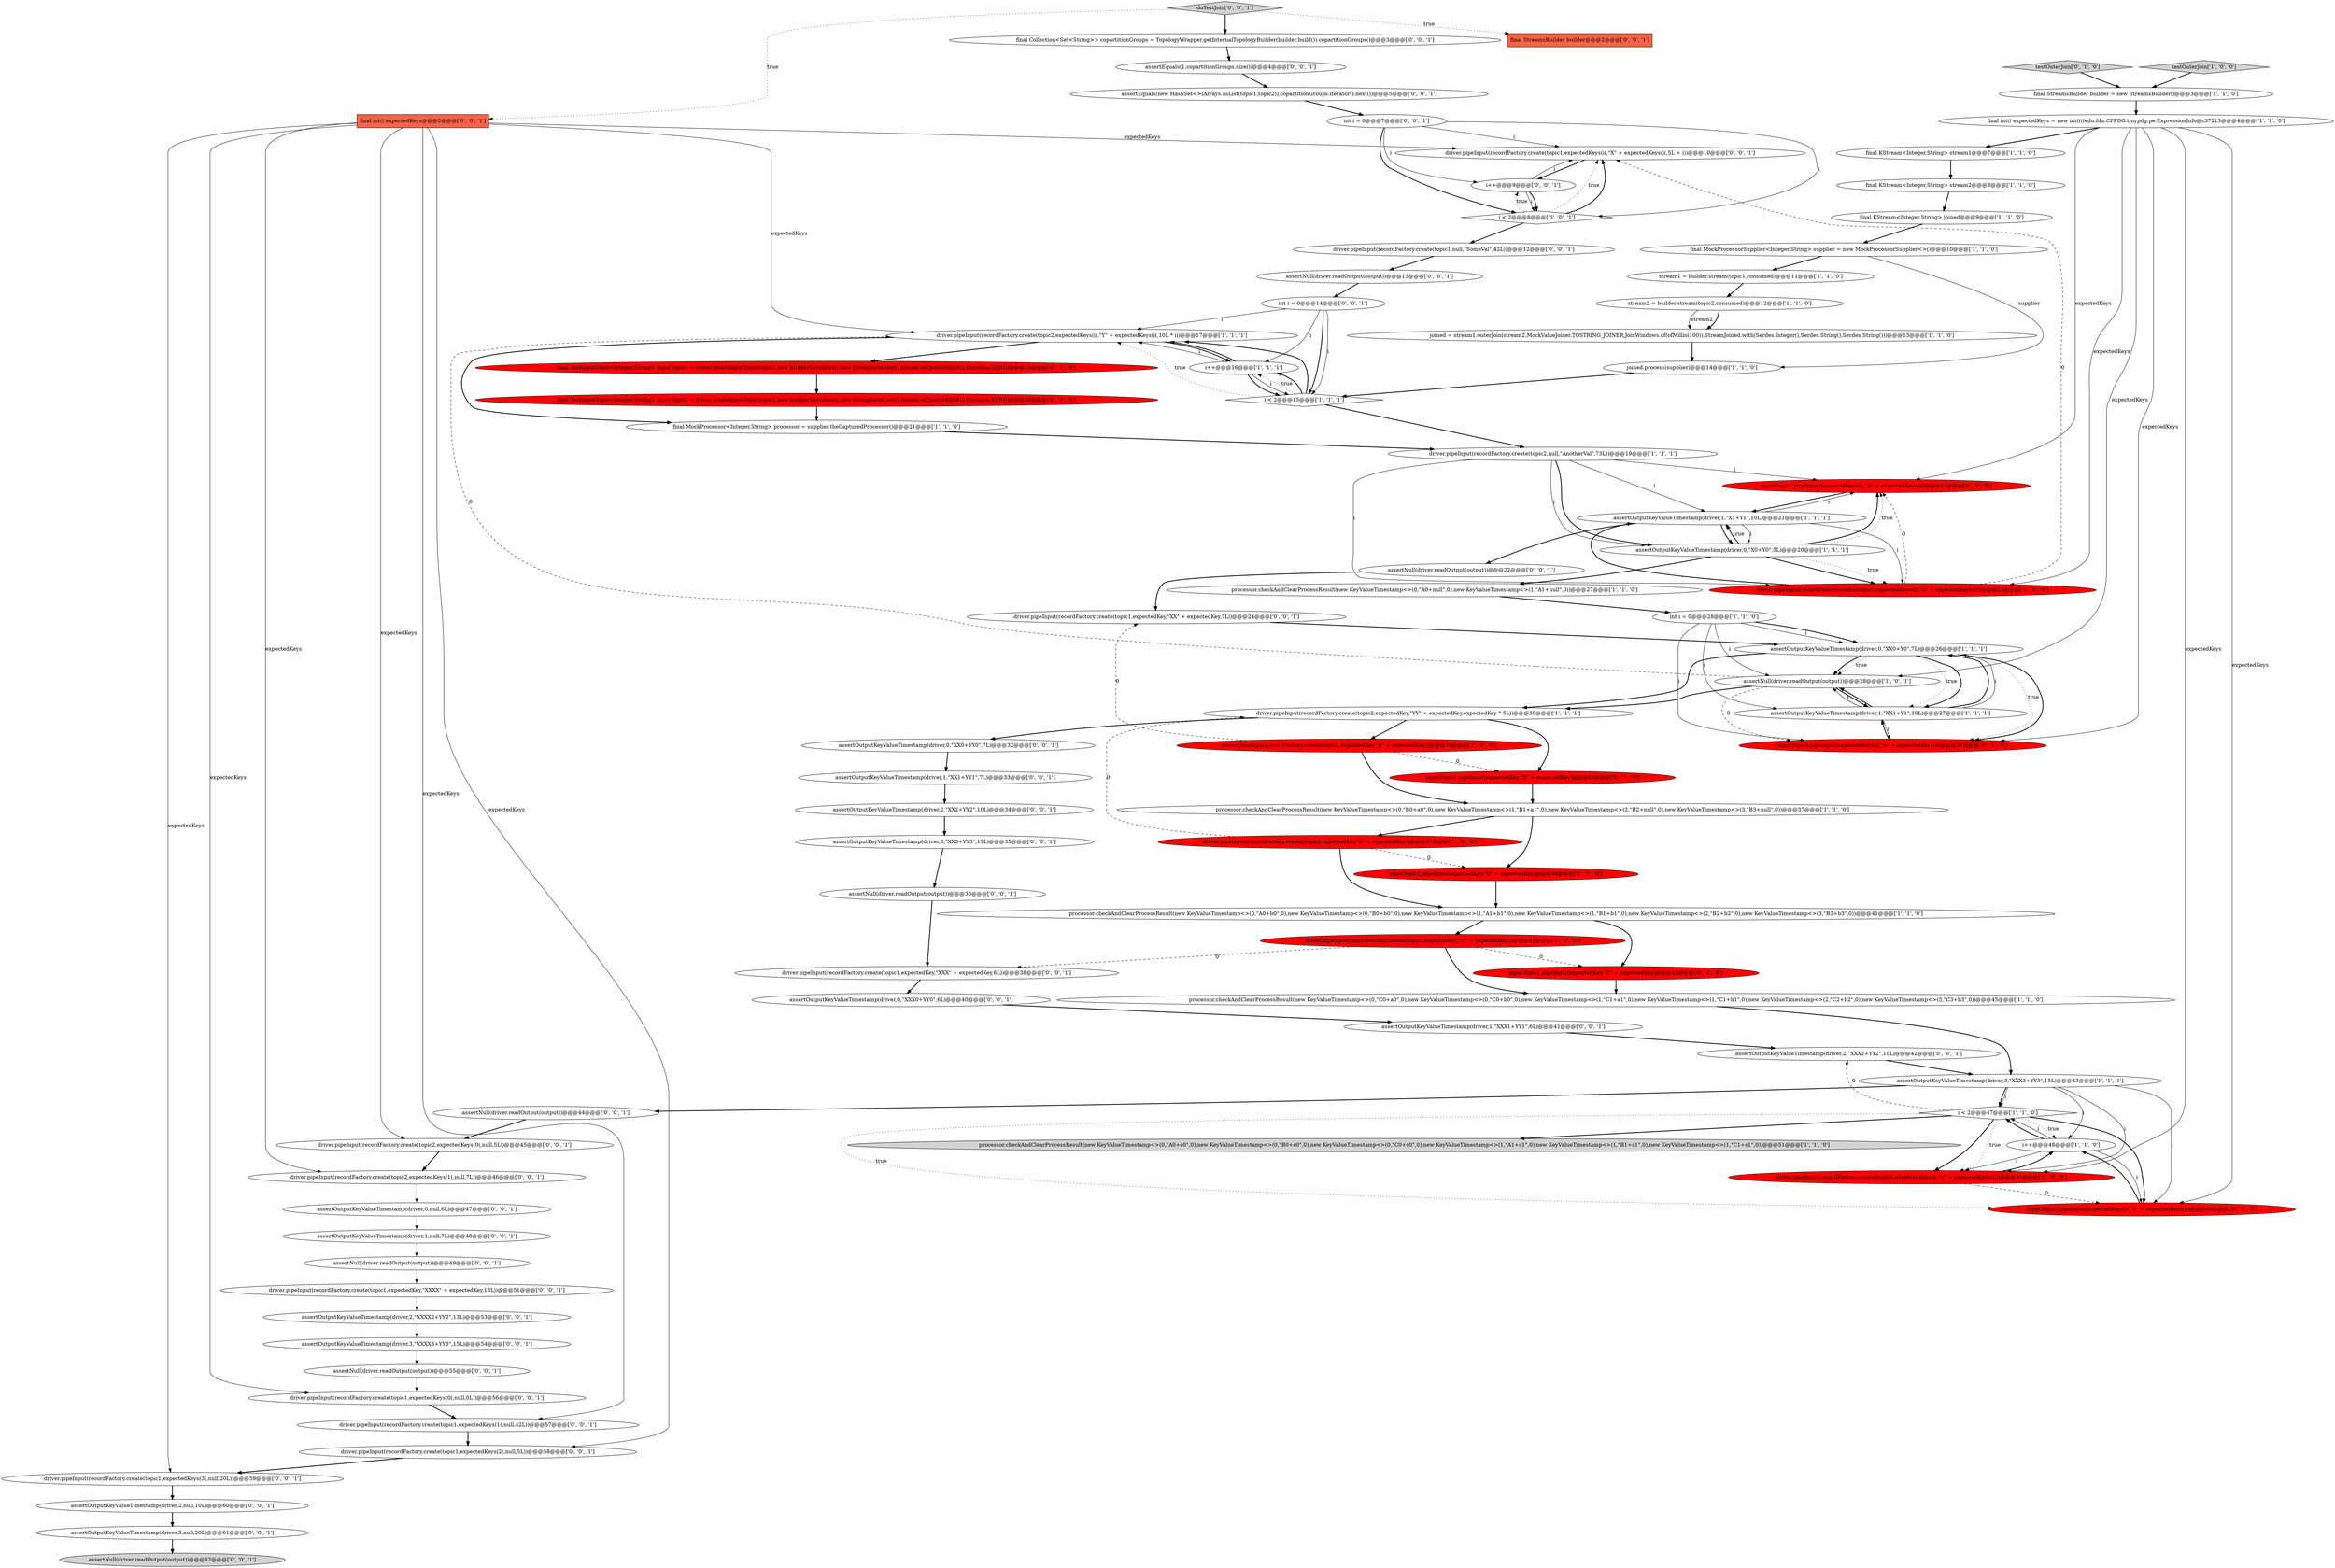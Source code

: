 digraph {
75 [style = filled, label = "driver.pipeInput(recordFactory.create(topic1,expectedKey,\"XXXX\" + expectedKey,13L))@@@51@@@['0', '0', '1']", fillcolor = white, shape = ellipse image = "AAA0AAABBB3BBB"];
52 [style = filled, label = "assertNull(driver.readOutput(output))@@@49@@@['0', '0', '1']", fillcolor = white, shape = ellipse image = "AAA0AAABBB3BBB"];
61 [style = filled, label = "assertOutputKeyValueTimestamp(driver,2,\"XXXX2+YY2\",13L)@@@53@@@['0', '0', '1']", fillcolor = white, shape = ellipse image = "AAA0AAABBB3BBB"];
3 [style = filled, label = "assertNull(driver.readOutput(output))@@@28@@@['1', '0', '1']", fillcolor = white, shape = ellipse image = "AAA0AAABBB1BBB"];
85 [style = filled, label = "assertOutputKeyValueTimestamp(driver,2,\"XXX2+YY2\",10L)@@@42@@@['0', '0', '1']", fillcolor = white, shape = ellipse image = "AAA0AAABBB3BBB"];
48 [style = filled, label = "driver.pipeInput(recordFactory.create(topic1,expectedKeys(3(,null,20L))@@@59@@@['0', '0', '1']", fillcolor = white, shape = ellipse image = "AAA0AAABBB3BBB"];
79 [style = filled, label = "driver.pipeInput(recordFactory.create(topic1,expectedKey,\"XX\" + expectedKey,7L))@@@24@@@['0', '0', '1']", fillcolor = white, shape = ellipse image = "AAA0AAABBB3BBB"];
62 [style = filled, label = "assertNull(driver.readOutput(output))@@@62@@@['0', '0', '1']", fillcolor = lightgray, shape = ellipse image = "AAA0AAABBB3BBB"];
59 [style = filled, label = "assertOutputKeyValueTimestamp(driver,1,\"XXX1+YY1\",6L)@@@41@@@['0', '0', '1']", fillcolor = white, shape = ellipse image = "AAA0AAABBB3BBB"];
50 [style = filled, label = "driver.pipeInput(recordFactory.create(topic1,expectedKeys(i(,\"X\" + expectedKeys(i(,5L + i))@@@10@@@['0', '0', '1']", fillcolor = white, shape = ellipse image = "AAA0AAABBB3BBB"];
23 [style = filled, label = "final int(( expectedKeys = new int((((edu.fdu.CPPDG.tinypdg.pe.ExpressionInfo@c37213@@@4@@@['1', '1', '0']", fillcolor = white, shape = ellipse image = "AAA0AAABBB1BBB"];
12 [style = filled, label = "joined.process(supplier)@@@14@@@['1', '1', '0']", fillcolor = white, shape = ellipse image = "AAA0AAABBB1BBB"];
1 [style = filled, label = "final KStream<Integer,String> joined@@@9@@@['1', '1', '0']", fillcolor = white, shape = ellipse image = "AAA0AAABBB1BBB"];
54 [style = filled, label = "i++@@@9@@@['0', '0', '1']", fillcolor = white, shape = ellipse image = "AAA0AAABBB3BBB"];
84 [style = filled, label = "int i = 0@@@7@@@['0', '0', '1']", fillcolor = white, shape = ellipse image = "AAA0AAABBB3BBB"];
27 [style = filled, label = "processor.checkAndClearProcessResult(new KeyValueTimestamp<>(0,\"A0+b0\",0),new KeyValueTimestamp<>(0,\"B0+b0\",0),new KeyValueTimestamp<>(1,\"A1+b1\",0),new KeyValueTimestamp<>(1,\"B1+b1\",0),new KeyValueTimestamp<>(2,\"B2+b2\",0),new KeyValueTimestamp<>(3,\"B3+b3\",0))@@@41@@@['1', '1', '0']", fillcolor = white, shape = ellipse image = "AAA0AAABBB1BBB"];
39 [style = filled, label = "inputTopic1.pipeInput(expectedKeys(i(,\"A\" + expectedKeys(i()@@@25@@@['0', '1', '0']", fillcolor = red, shape = ellipse image = "AAA1AAABBB2BBB"];
26 [style = filled, label = "driver.pipeInput(recordFactory.create(topic2,expectedKey,\"b\" + expectedKey))@@@37@@@['1', '0', '0']", fillcolor = red, shape = ellipse image = "AAA1AAABBB1BBB"];
64 [style = filled, label = "driver.pipeInput(recordFactory.create(topic1,expectedKeys(2(,null,5L))@@@58@@@['0', '0', '1']", fillcolor = white, shape = ellipse image = "AAA0AAABBB3BBB"];
22 [style = filled, label = "driver.pipeInput(recordFactory.create(topic1,expectedKey,\"C\" + expectedKey))@@@41@@@['1', '0', '0']", fillcolor = red, shape = ellipse image = "AAA1AAABBB1BBB"];
2 [style = filled, label = "assertOutputKeyValueTimestamp(driver,0,\"XX0+Y0\",7L)@@@26@@@['1', '1', '1']", fillcolor = white, shape = ellipse image = "AAA0AAABBB1BBB"];
46 [style = filled, label = "final int(( expectedKeys@@@2@@@['0', '0', '1']", fillcolor = tomato, shape = box image = "AAA0AAABBB3BBB"];
51 [style = filled, label = "assertOutputKeyValueTimestamp(driver,3,\"XXXX3+YY3\",15L)@@@54@@@['0', '0', '1']", fillcolor = white, shape = ellipse image = "AAA0AAABBB3BBB"];
70 [style = filled, label = "final Collection<Set<String>> copartitionGroups = TopologyWrapper.getInternalTopologyBuilder(builder.build()).copartitionGroups()@@@3@@@['0', '0', '1']", fillcolor = white, shape = ellipse image = "AAA0AAABBB3BBB"];
32 [style = filled, label = "final MockProcessor<Integer,String> processor = supplier.theCapturedProcessor()@@@21@@@['1', '1', '0']", fillcolor = white, shape = ellipse image = "AAA0AAABBB1BBB"];
30 [style = filled, label = "driver.pipeInput(recordFactory.create(topic2,null,\"AnotherVal\",73L))@@@19@@@['1', '1', '1']", fillcolor = white, shape = ellipse image = "AAA0AAABBB1BBB"];
14 [style = filled, label = "processor.checkAndClearProcessResult(new KeyValueTimestamp<>(0,\"A0+null\",0),new KeyValueTimestamp<>(1,\"A1+null\",0))@@@27@@@['1', '1', '0']", fillcolor = white, shape = ellipse image = "AAA0AAABBB1BBB"];
29 [style = filled, label = "assertOutputKeyValueTimestamp(driver,0,\"X0+Y0\",5L)@@@20@@@['1', '1', '1']", fillcolor = white, shape = ellipse image = "AAA0AAABBB1BBB"];
5 [style = filled, label = "final StreamsBuilder builder = new StreamsBuilder()@@@3@@@['1', '1', '0']", fillcolor = white, shape = ellipse image = "AAA0AAABBB1BBB"];
44 [style = filled, label = "inputTopic1.pipeInput(expectedKey,\"C\" + expectedKey)@@@43@@@['0', '1', '0']", fillcolor = red, shape = ellipse image = "AAA1AAABBB2BBB"];
53 [style = filled, label = "assertEquals(1,copartitionGroups.size())@@@4@@@['0', '0', '1']", fillcolor = white, shape = ellipse image = "AAA0AAABBB3BBB"];
66 [style = filled, label = "assertNull(driver.readOutput(output))@@@13@@@['0', '0', '1']", fillcolor = white, shape = ellipse image = "AAA0AAABBB3BBB"];
33 [style = filled, label = "processor.checkAndClearProcessResult(new KeyValueTimestamp<>(0,\"C0+a0\",0),new KeyValueTimestamp<>(0,\"C0+b0\",0),new KeyValueTimestamp<>(1,\"C1+a1\",0),new KeyValueTimestamp<>(1,\"C1+b1\",0),new KeyValueTimestamp<>(2,\"C2+b2\",0),new KeyValueTimestamp<>(3,\"C3+b3\",0))@@@45@@@['1', '1', '0']", fillcolor = white, shape = ellipse image = "AAA0AAABBB1BBB"];
21 [style = filled, label = "final KStream<Integer,String> stream1@@@7@@@['1', '1', '0']", fillcolor = white, shape = ellipse image = "AAA0AAABBB1BBB"];
40 [style = filled, label = "inputTopic2.pipeInput(expectedKey,\"b\" + expectedKey)@@@39@@@['0', '1', '0']", fillcolor = red, shape = ellipse image = "AAA1AAABBB2BBB"];
82 [style = filled, label = "assertNull(driver.readOutput(output))@@@44@@@['0', '0', '1']", fillcolor = white, shape = ellipse image = "AAA0AAABBB3BBB"];
57 [style = filled, label = "driver.pipeInput(recordFactory.create(topic1,null,\"SomeVal\",42L))@@@12@@@['0', '0', '1']", fillcolor = white, shape = ellipse image = "AAA0AAABBB3BBB"];
63 [style = filled, label = "driver.pipeInput(recordFactory.create(topic1,expectedKey,\"XXX\" + expectedKey,6L))@@@38@@@['0', '0', '1']", fillcolor = white, shape = ellipse image = "AAA0AAABBB3BBB"];
67 [style = filled, label = "assertNull(driver.readOutput(output))@@@36@@@['0', '0', '1']", fillcolor = white, shape = ellipse image = "AAA0AAABBB3BBB"];
10 [style = filled, label = "assertOutputKeyValueTimestamp(driver,1,\"XX1+Y1\",10L)@@@27@@@['1', '1', '1']", fillcolor = white, shape = ellipse image = "AAA0AAABBB1BBB"];
13 [style = filled, label = "stream1 = builder.stream(topic1,consumed)@@@11@@@['1', '1', '0']", fillcolor = white, shape = ellipse image = "AAA0AAABBB1BBB"];
9 [style = filled, label = "processor.checkAndClearProcessResult(new KeyValueTimestamp<>(0,\"B0+a0\",0),new KeyValueTimestamp<>(1,\"B1+a1\",0),new KeyValueTimestamp<>(2,\"B2+null\",0),new KeyValueTimestamp<>(3,\"B3+null\",0))@@@37@@@['1', '1', '0']", fillcolor = white, shape = ellipse image = "AAA0AAABBB1BBB"];
47 [style = filled, label = "driver.pipeInput(recordFactory.create(topic2,expectedKeys(0(,null,5L))@@@45@@@['0', '0', '1']", fillcolor = white, shape = ellipse image = "AAA0AAABBB3BBB"];
81 [style = filled, label = "assertOutputKeyValueTimestamp(driver,2,null,10L)@@@60@@@['0', '0', '1']", fillcolor = white, shape = ellipse image = "AAA0AAABBB3BBB"];
71 [style = filled, label = "assertNull(driver.readOutput(output))@@@55@@@['0', '0', '1']", fillcolor = white, shape = ellipse image = "AAA0AAABBB3BBB"];
76 [style = filled, label = "assertOutputKeyValueTimestamp(driver,1,null,7L)@@@48@@@['0', '0', '1']", fillcolor = white, shape = ellipse image = "AAA0AAABBB3BBB"];
74 [style = filled, label = "final StreamsBuilder builder@@@2@@@['0', '0', '1']", fillcolor = tomato, shape = box image = "AAA0AAABBB3BBB"];
37 [style = filled, label = "final TestInputTopic<Integer,String> inputTopic1 = driver.createInputTopic(topic1,new IntegerSerializer(),new StringSerializer(),Instant.ofEpochMilli(0L),Duration.ZERO)@@@19@@@['0', '1', '0']", fillcolor = red, shape = ellipse image = "AAA1AAABBB2BBB"];
80 [style = filled, label = "assertOutputKeyValueTimestamp(driver,3,\"XX3+YY3\",15L)@@@35@@@['0', '0', '1']", fillcolor = white, shape = ellipse image = "AAA0AAABBB3BBB"];
6 [style = filled, label = "i < 2@@@47@@@['1', '1', '0']", fillcolor = white, shape = diamond image = "AAA0AAABBB1BBB"];
56 [style = filled, label = "driver.pipeInput(recordFactory.create(topic1,expectedKeys(0(,null,0L))@@@56@@@['0', '0', '1']", fillcolor = white, shape = ellipse image = "AAA0AAABBB3BBB"];
4 [style = filled, label = "driver.pipeInput(recordFactory.create(topic2,expectedKey,\"YY\" + expectedKey,expectedKey * 5L))@@@30@@@['1', '1', '1']", fillcolor = white, shape = ellipse image = "AAA0AAABBB1BBB"];
58 [style = filled, label = "driver.pipeInput(recordFactory.create(topic2,expectedKeys(1(,null,7L))@@@46@@@['0', '0', '1']", fillcolor = white, shape = ellipse image = "AAA0AAABBB3BBB"];
35 [style = filled, label = "driver.pipeInput(recordFactory.create(topic1,expectedKeys(i(,\"A\" + expectedKeys(i())@@@23@@@['1', '0', '0']", fillcolor = red, shape = ellipse image = "AAA1AAABBB1BBB"];
38 [style = filled, label = "inputTopic2.pipeInput(expectedKeys(i(,\"c\" + expectedKeys(i()@@@49@@@['0', '1', '0']", fillcolor = red, shape = ellipse image = "AAA1AAABBB2BBB"];
55 [style = filled, label = "assertOutputKeyValueTimestamp(driver,0,\"XXX0+YY0\",6L)@@@40@@@['0', '0', '1']", fillcolor = white, shape = ellipse image = "AAA0AAABBB3BBB"];
72 [style = filled, label = "assertEquals(new HashSet<>(Arrays.asList(topic1,topic2)),copartitionGroups.iterator().next())@@@5@@@['0', '0', '1']", fillcolor = white, shape = ellipse image = "AAA0AAABBB3BBB"];
15 [style = filled, label = "driver.pipeInput(recordFactory.create(topic2,expectedKeys(i(,\"Y\" + expectedKeys(i(,10L * i))@@@17@@@['1', '1', '1']", fillcolor = white, shape = ellipse image = "AAA0AAABBB1BBB"];
24 [style = filled, label = "i < 2@@@15@@@['1', '1', '1']", fillcolor = white, shape = diamond image = "AAA0AAABBB1BBB"];
16 [style = filled, label = "final MockProcessorSupplier<Integer,String> supplier = new MockProcessorSupplier<>()@@@10@@@['1', '1', '0']", fillcolor = white, shape = ellipse image = "AAA0AAABBB1BBB"];
69 [style = filled, label = "assertOutputKeyValueTimestamp(driver,0,null,6L)@@@47@@@['0', '0', '1']", fillcolor = white, shape = ellipse image = "AAA0AAABBB3BBB"];
49 [style = filled, label = "i < 2@@@8@@@['0', '0', '1']", fillcolor = white, shape = diamond image = "AAA0AAABBB3BBB"];
18 [style = filled, label = "driver.pipeInput(recordFactory.create(topic2,expectedKeys(i(,\"c\" + expectedKeys(i())@@@47@@@['1', '0', '0']", fillcolor = red, shape = ellipse image = "AAA1AAABBB1BBB"];
73 [style = filled, label = "driver.pipeInput(recordFactory.create(topic1,expectedKeys(1(,null,42L))@@@57@@@['0', '0', '1']", fillcolor = white, shape = ellipse image = "AAA0AAABBB3BBB"];
7 [style = filled, label = "assertOutputKeyValueTimestamp(driver,1,\"X1+Y1\",10L)@@@21@@@['1', '1', '1']", fillcolor = white, shape = ellipse image = "AAA0AAABBB1BBB"];
45 [style = filled, label = "assertOutputKeyValueTimestamp(driver,0,\"XX0+YY0\",7L)@@@32@@@['0', '0', '1']", fillcolor = white, shape = ellipse image = "AAA0AAABBB3BBB"];
77 [style = filled, label = "assertNull(driver.readOutput(output))@@@22@@@['0', '0', '1']", fillcolor = white, shape = ellipse image = "AAA0AAABBB3BBB"];
43 [style = filled, label = "testOuterJoin['0', '1', '0']", fillcolor = lightgray, shape = diamond image = "AAA0AAABBB2BBB"];
36 [style = filled, label = "inputTopic1.pipeInput(expectedKey,\"B\" + expectedKey)@@@35@@@['0', '1', '0']", fillcolor = red, shape = ellipse image = "AAA1AAABBB2BBB"];
11 [style = filled, label = "stream2 = builder.stream(topic2,consumed)@@@12@@@['1', '1', '0']", fillcolor = white, shape = ellipse image = "AAA0AAABBB1BBB"];
0 [style = filled, label = "final KStream<Integer,String> stream2@@@8@@@['1', '1', '0']", fillcolor = white, shape = ellipse image = "AAA0AAABBB1BBB"];
78 [style = filled, label = "int i = 0@@@14@@@['0', '0', '1']", fillcolor = white, shape = ellipse image = "AAA0AAABBB3BBB"];
34 [style = filled, label = "processor.checkAndClearProcessResult(new KeyValueTimestamp<>(0,\"A0+c0\",0),new KeyValueTimestamp<>(0,\"B0+c0\",0),new KeyValueTimestamp<>(0,\"C0+c0\",0),new KeyValueTimestamp<>(1,\"A1+c1\",0),new KeyValueTimestamp<>(1,\"B1+c1\",0),new KeyValueTimestamp<>(1,\"C1+c1\",0))@@@51@@@['1', '1', '0']", fillcolor = lightgray, shape = ellipse image = "AAA0AAABBB1BBB"];
31 [style = filled, label = "assertOutputKeyValueTimestamp(driver,3,\"XXX3+YY3\",15L)@@@43@@@['1', '1', '1']", fillcolor = white, shape = ellipse image = "AAA0AAABBB1BBB"];
25 [style = filled, label = "joined = stream1.outerJoin(stream2,MockValueJoiner.TOSTRING_JOINER,JoinWindows.of(ofMillis(100)),StreamJoined.with(Serdes.Integer(),Serdes.String(),Serdes.String()))@@@13@@@['1', '1', '0']", fillcolor = white, shape = ellipse image = "AAA0AAABBB1BBB"];
42 [style = filled, label = "final TestInputTopic<Integer,String> inputTopic2 = driver.createInputTopic(topic2,new IntegerSerializer(),new StringSerializer(),Instant.ofEpochMilli(0L),Duration.ZERO)@@@20@@@['0', '1', '0']", fillcolor = red, shape = ellipse image = "AAA1AAABBB2BBB"];
20 [style = filled, label = "int i = 0@@@28@@@['1', '1', '0']", fillcolor = white, shape = ellipse image = "AAA0AAABBB1BBB"];
8 [style = filled, label = "i++@@@16@@@['1', '1', '1']", fillcolor = white, shape = ellipse image = "AAA0AAABBB1BBB"];
19 [style = filled, label = "testOuterJoin['1', '0', '0']", fillcolor = lightgray, shape = diamond image = "AAA0AAABBB1BBB"];
17 [style = filled, label = "driver.pipeInput(recordFactory.create(topic1,expectedKey,\"B\" + expectedKey))@@@33@@@['1', '0', '0']", fillcolor = red, shape = ellipse image = "AAA1AAABBB1BBB"];
41 [style = filled, label = "inputTopic2.pipeInput(expectedKeys(i(,\"a\" + expectedKeys(i()@@@31@@@['0', '1', '0']", fillcolor = red, shape = ellipse image = "AAA1AAABBB2BBB"];
65 [style = filled, label = "assertOutputKeyValueTimestamp(driver,3,null,20L)@@@61@@@['0', '0', '1']", fillcolor = white, shape = ellipse image = "AAA0AAABBB3BBB"];
68 [style = filled, label = "assertOutputKeyValueTimestamp(driver,2,\"XX2+YY2\",10L)@@@34@@@['0', '0', '1']", fillcolor = white, shape = ellipse image = "AAA0AAABBB3BBB"];
83 [style = filled, label = "assertOutputKeyValueTimestamp(driver,1,\"XX1+YY1\",7L)@@@33@@@['0', '0', '1']", fillcolor = white, shape = ellipse image = "AAA0AAABBB3BBB"];
60 [style = filled, label = "doTestJoin['0', '0', '1']", fillcolor = lightgray, shape = diamond image = "AAA0AAABBB3BBB"];
28 [style = filled, label = "i++@@@48@@@['1', '1', '0']", fillcolor = white, shape = ellipse image = "AAA0AAABBB1BBB"];
22->44 [style = dashed, label="0"];
3->41 [style = dashed, label="0"];
48->81 [style = bold, label=""];
28->6 [style = bold, label=""];
69->76 [style = bold, label=""];
8->15 [style = solid, label="i"];
20->10 [style = solid, label="i"];
17->9 [style = bold, label=""];
27->44 [style = bold, label=""];
65->62 [style = bold, label=""];
76->52 [style = bold, label=""];
28->6 [style = solid, label="i"];
70->53 [style = bold, label=""];
45->83 [style = bold, label=""];
3->4 [style = bold, label=""];
30->7 [style = solid, label="i"];
30->29 [style = bold, label=""];
46->58 [style = solid, label="expectedKeys"];
8->24 [style = solid, label="i"];
24->30 [style = bold, label=""];
6->38 [style = dotted, label="true"];
9->26 [style = bold, label=""];
19->5 [style = bold, label=""];
84->50 [style = solid, label="i"];
63->55 [style = bold, label=""];
20->2 [style = solid, label="i"];
6->18 [style = dotted, label="true"];
31->6 [style = bold, label=""];
20->41 [style = solid, label="i"];
54->49 [style = solid, label="i"];
59->85 [style = bold, label=""];
29->14 [style = bold, label=""];
4->36 [style = bold, label=""];
84->54 [style = solid, label="i"];
24->8 [style = dotted, label="true"];
17->36 [style = dashed, label="0"];
50->54 [style = bold, label=""];
35->7 [style = bold, label=""];
23->35 [style = solid, label="expectedKeys"];
11->25 [style = bold, label=""];
14->20 [style = bold, label=""];
51->71 [style = bold, label=""];
30->35 [style = solid, label="i"];
7->29 [style = bold, label=""];
9->40 [style = bold, label=""];
2->10 [style = dotted, label="true"];
46->73 [style = solid, label="expectedKeys"];
2->3 [style = dotted, label="true"];
72->84 [style = bold, label=""];
10->41 [style = solid, label="i"];
22->33 [style = bold, label=""];
54->49 [style = bold, label=""];
36->9 [style = bold, label=""];
21->0 [style = bold, label=""];
5->23 [style = bold, label=""];
55->59 [style = bold, label=""];
78->24 [style = bold, label=""];
29->39 [style = bold, label=""];
38->28 [style = bold, label=""];
66->78 [style = bold, label=""];
82->47 [style = bold, label=""];
46->15 [style = solid, label="expectedKeys"];
49->54 [style = dotted, label="true"];
35->50 [style = dashed, label="0"];
6->85 [style = dashed, label="0"];
60->70 [style = bold, label=""];
68->80 [style = bold, label=""];
54->50 [style = solid, label="i"];
83->68 [style = bold, label=""];
75->61 [style = bold, label=""];
2->4 [style = bold, label=""];
13->11 [style = bold, label=""];
27->22 [style = bold, label=""];
18->28 [style = bold, label=""];
7->29 [style = solid, label="i"];
78->8 [style = solid, label="i"];
47->58 [style = bold, label=""];
4->45 [style = bold, label=""];
3->10 [style = bold, label=""];
26->27 [style = bold, label=""];
6->38 [style = bold, label=""];
39->7 [style = bold, label=""];
1->16 [style = bold, label=""];
46->47 [style = solid, label="expectedKeys"];
23->38 [style = solid, label="expectedKeys"];
84->49 [style = solid, label="i"];
42->32 [style = bold, label=""];
3->15 [style = dashed, label="0"];
2->41 [style = dotted, label="true"];
10->2 [style = bold, label=""];
73->64 [style = bold, label=""];
29->35 [style = bold, label=""];
24->8 [style = bold, label=""];
85->31 [style = bold, label=""];
26->40 [style = dashed, label="0"];
29->39 [style = dotted, label="true"];
71->56 [style = bold, label=""];
8->24 [style = bold, label=""];
2->41 [style = bold, label=""];
23->3 [style = solid, label="expectedKeys"];
28->38 [style = solid, label="i"];
16->13 [style = bold, label=""];
8->15 [style = bold, label=""];
4->17 [style = bold, label=""];
6->34 [style = bold, label=""];
20->3 [style = solid, label="i"];
60->46 [style = dotted, label="true"];
11->25 [style = solid, label="stream2"];
6->18 [style = bold, label=""];
57->66 [style = bold, label=""];
2->3 [style = bold, label=""];
10->2 [style = solid, label="i"];
44->33 [style = bold, label=""];
29->7 [style = dotted, label="true"];
31->38 [style = solid, label="i"];
49->50 [style = dotted, label="true"];
12->24 [style = bold, label=""];
41->10 [style = bold, label=""];
46->48 [style = solid, label="expectedKeys"];
32->30 [style = bold, label=""];
2->10 [style = bold, label=""];
31->82 [style = bold, label=""];
60->74 [style = dotted, label="true"];
7->77 [style = bold, label=""];
49->50 [style = bold, label=""];
23->39 [style = solid, label="expectedKeys"];
28->18 [style = solid, label="i"];
35->39 [style = dashed, label="0"];
84->49 [style = bold, label=""];
81->65 [style = bold, label=""];
43->5 [style = bold, label=""];
67->63 [style = bold, label=""];
46->64 [style = solid, label="expectedKeys"];
40->27 [style = bold, label=""];
0->1 [style = bold, label=""];
53->72 [style = bold, label=""];
80->67 [style = bold, label=""];
7->39 [style = solid, label="i"];
15->37 [style = bold, label=""];
15->8 [style = bold, label=""];
37->42 [style = bold, label=""];
30->39 [style = solid, label="i"];
24->15 [style = bold, label=""];
30->29 [style = solid, label="i"];
61->51 [style = bold, label=""];
26->4 [style = dashed, label="0"];
56->73 [style = bold, label=""];
79->2 [style = bold, label=""];
16->12 [style = solid, label="supplier"];
52->75 [style = bold, label=""];
46->50 [style = solid, label="expectedKeys"];
23->41 [style = solid, label="expectedKeys"];
10->3 [style = bold, label=""];
22->63 [style = dashed, label="0"];
18->38 [style = dashed, label="0"];
23->18 [style = solid, label="expectedKeys"];
58->69 [style = bold, label=""];
77->79 [style = bold, label=""];
46->56 [style = solid, label="expectedKeys"];
6->28 [style = dotted, label="true"];
20->2 [style = bold, label=""];
78->24 [style = solid, label="i"];
31->18 [style = solid, label="i"];
7->35 [style = solid, label="i"];
23->21 [style = bold, label=""];
78->15 [style = solid, label="i"];
25->12 [style = bold, label=""];
24->15 [style = dotted, label="true"];
33->31 [style = bold, label=""];
29->7 [style = bold, label=""];
31->6 [style = solid, label="i"];
49->57 [style = bold, label=""];
17->79 [style = dashed, label="0"];
15->32 [style = bold, label=""];
29->35 [style = dotted, label="true"];
64->48 [style = bold, label=""];
10->3 [style = solid, label="i"];
31->28 [style = solid, label="i"];
}
